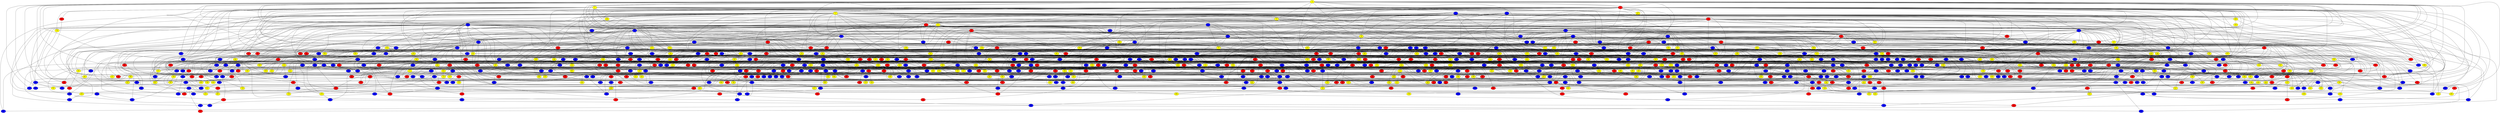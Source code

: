 graph {
0 [style = filled fillcolor = yellow];
1 [style = filled fillcolor = yellow];
2 [style = filled fillcolor = yellow];
3 [style = filled fillcolor = red];
4 [style = filled fillcolor = blue];
5 [style = filled fillcolor = blue];
6 [style = filled fillcolor = yellow];
7 [style = filled fillcolor = blue];
8 [style = filled fillcolor = red];
9 [style = filled fillcolor = yellow];
10 [style = filled fillcolor = blue];
11 [style = filled fillcolor = blue];
12 [style = filled fillcolor = red];
13 [style = filled fillcolor = blue];
14 [style = filled fillcolor = red];
15 [style = filled fillcolor = red];
16 [style = filled fillcolor = yellow];
17 [style = filled fillcolor = blue];
18 [style = filled fillcolor = blue];
19 [style = filled fillcolor = blue];
20 [style = filled fillcolor = blue];
21 [style = filled fillcolor = blue];
22 [style = filled fillcolor = red];
23 [style = filled fillcolor = blue];
24 [style = filled fillcolor = blue];
25 [style = filled fillcolor = red];
26 [style = filled fillcolor = red];
27 [style = filled fillcolor = blue];
28 [style = filled fillcolor = blue];
29 [style = filled fillcolor = red];
30 [style = filled fillcolor = yellow];
31 [style = filled fillcolor = blue];
32 [style = filled fillcolor = blue];
33 [style = filled fillcolor = blue];
34 [style = filled fillcolor = blue];
35 [style = filled fillcolor = red];
36 [style = filled fillcolor = red];
37 [style = filled fillcolor = yellow];
38 [style = filled fillcolor = red];
39 [style = filled fillcolor = yellow];
40 [style = filled fillcolor = yellow];
41 [style = filled fillcolor = yellow];
42 [style = filled fillcolor = yellow];
43 [style = filled fillcolor = red];
44 [style = filled fillcolor = yellow];
45 [style = filled fillcolor = red];
46 [style = filled fillcolor = blue];
47 [style = filled fillcolor = blue];
48 [style = filled fillcolor = blue];
49 [style = filled fillcolor = yellow];
50 [style = filled fillcolor = blue];
51 [style = filled fillcolor = yellow];
52 [style = filled fillcolor = yellow];
53 [style = filled fillcolor = yellow];
54 [style = filled fillcolor = blue];
55 [style = filled fillcolor = blue];
56 [style = filled fillcolor = red];
57 [style = filled fillcolor = blue];
58 [style = filled fillcolor = blue];
59 [style = filled fillcolor = yellow];
60 [style = filled fillcolor = yellow];
61 [style = filled fillcolor = blue];
62 [style = filled fillcolor = red];
63 [style = filled fillcolor = blue];
64 [style = filled fillcolor = yellow];
65 [style = filled fillcolor = red];
66 [style = filled fillcolor = yellow];
67 [style = filled fillcolor = blue];
68 [style = filled fillcolor = red];
69 [style = filled fillcolor = blue];
70 [style = filled fillcolor = blue];
71 [style = filled fillcolor = red];
72 [style = filled fillcolor = red];
73 [style = filled fillcolor = red];
74 [style = filled fillcolor = red];
75 [style = filled fillcolor = red];
76 [style = filled fillcolor = red];
77 [style = filled fillcolor = blue];
78 [style = filled fillcolor = yellow];
79 [style = filled fillcolor = blue];
80 [style = filled fillcolor = red];
81 [style = filled fillcolor = yellow];
82 [style = filled fillcolor = red];
83 [style = filled fillcolor = blue];
84 [style = filled fillcolor = blue];
85 [style = filled fillcolor = blue];
86 [style = filled fillcolor = red];
87 [style = filled fillcolor = yellow];
88 [style = filled fillcolor = yellow];
89 [style = filled fillcolor = yellow];
90 [style = filled fillcolor = red];
91 [style = filled fillcolor = blue];
92 [style = filled fillcolor = yellow];
93 [style = filled fillcolor = blue];
94 [style = filled fillcolor = blue];
95 [style = filled fillcolor = blue];
96 [style = filled fillcolor = blue];
97 [style = filled fillcolor = blue];
98 [style = filled fillcolor = red];
99 [style = filled fillcolor = blue];
100 [style = filled fillcolor = blue];
101 [style = filled fillcolor = red];
102 [style = filled fillcolor = blue];
103 [style = filled fillcolor = red];
104 [style = filled fillcolor = red];
105 [style = filled fillcolor = blue];
106 [style = filled fillcolor = red];
107 [style = filled fillcolor = red];
108 [style = filled fillcolor = yellow];
109 [style = filled fillcolor = blue];
110 [style = filled fillcolor = blue];
111 [style = filled fillcolor = blue];
112 [style = filled fillcolor = red];
113 [style = filled fillcolor = blue];
114 [style = filled fillcolor = yellow];
115 [style = filled fillcolor = red];
116 [style = filled fillcolor = yellow];
117 [style = filled fillcolor = blue];
118 [style = filled fillcolor = blue];
119 [style = filled fillcolor = blue];
120 [style = filled fillcolor = yellow];
121 [style = filled fillcolor = red];
122 [style = filled fillcolor = blue];
123 [style = filled fillcolor = yellow];
124 [style = filled fillcolor = blue];
125 [style = filled fillcolor = blue];
126 [style = filled fillcolor = red];
127 [style = filled fillcolor = yellow];
128 [style = filled fillcolor = blue];
129 [style = filled fillcolor = red];
130 [style = filled fillcolor = yellow];
131 [style = filled fillcolor = red];
132 [style = filled fillcolor = blue];
133 [style = filled fillcolor = red];
134 [style = filled fillcolor = yellow];
135 [style = filled fillcolor = yellow];
136 [style = filled fillcolor = red];
137 [style = filled fillcolor = red];
138 [style = filled fillcolor = red];
139 [style = filled fillcolor = red];
140 [style = filled fillcolor = red];
141 [style = filled fillcolor = blue];
142 [style = filled fillcolor = blue];
143 [style = filled fillcolor = red];
144 [style = filled fillcolor = yellow];
145 [style = filled fillcolor = red];
146 [style = filled fillcolor = blue];
147 [style = filled fillcolor = blue];
148 [style = filled fillcolor = yellow];
149 [style = filled fillcolor = yellow];
150 [style = filled fillcolor = blue];
151 [style = filled fillcolor = red];
152 [style = filled fillcolor = red];
153 [style = filled fillcolor = red];
154 [style = filled fillcolor = blue];
155 [style = filled fillcolor = yellow];
156 [style = filled fillcolor = yellow];
157 [style = filled fillcolor = red];
158 [style = filled fillcolor = blue];
159 [style = filled fillcolor = blue];
160 [style = filled fillcolor = blue];
161 [style = filled fillcolor = yellow];
162 [style = filled fillcolor = yellow];
163 [style = filled fillcolor = red];
164 [style = filled fillcolor = yellow];
165 [style = filled fillcolor = yellow];
166 [style = filled fillcolor = red];
167 [style = filled fillcolor = blue];
168 [style = filled fillcolor = blue];
169 [style = filled fillcolor = red];
170 [style = filled fillcolor = blue];
171 [style = filled fillcolor = yellow];
172 [style = filled fillcolor = blue];
173 [style = filled fillcolor = blue];
174 [style = filled fillcolor = blue];
175 [style = filled fillcolor = red];
176 [style = filled fillcolor = yellow];
177 [style = filled fillcolor = red];
178 [style = filled fillcolor = blue];
179 [style = filled fillcolor = red];
180 [style = filled fillcolor = red];
181 [style = filled fillcolor = yellow];
182 [style = filled fillcolor = blue];
183 [style = filled fillcolor = red];
184 [style = filled fillcolor = blue];
185 [style = filled fillcolor = yellow];
186 [style = filled fillcolor = blue];
187 [style = filled fillcolor = yellow];
188 [style = filled fillcolor = red];
189 [style = filled fillcolor = yellow];
190 [style = filled fillcolor = red];
191 [style = filled fillcolor = blue];
192 [style = filled fillcolor = yellow];
193 [style = filled fillcolor = blue];
194 [style = filled fillcolor = blue];
195 [style = filled fillcolor = red];
196 [style = filled fillcolor = red];
197 [style = filled fillcolor = blue];
198 [style = filled fillcolor = red];
199 [style = filled fillcolor = blue];
200 [style = filled fillcolor = yellow];
201 [style = filled fillcolor = red];
202 [style = filled fillcolor = red];
203 [style = filled fillcolor = blue];
204 [style = filled fillcolor = blue];
205 [style = filled fillcolor = blue];
206 [style = filled fillcolor = red];
207 [style = filled fillcolor = blue];
208 [style = filled fillcolor = blue];
209 [style = filled fillcolor = blue];
210 [style = filled fillcolor = red];
211 [style = filled fillcolor = yellow];
212 [style = filled fillcolor = blue];
213 [style = filled fillcolor = yellow];
214 [style = filled fillcolor = red];
215 [style = filled fillcolor = blue];
216 [style = filled fillcolor = red];
217 [style = filled fillcolor = blue];
218 [style = filled fillcolor = yellow];
219 [style = filled fillcolor = blue];
220 [style = filled fillcolor = red];
221 [style = filled fillcolor = red];
222 [style = filled fillcolor = yellow];
223 [style = filled fillcolor = blue];
224 [style = filled fillcolor = yellow];
225 [style = filled fillcolor = red];
226 [style = filled fillcolor = blue];
227 [style = filled fillcolor = blue];
228 [style = filled fillcolor = yellow];
229 [style = filled fillcolor = blue];
230 [style = filled fillcolor = blue];
231 [style = filled fillcolor = yellow];
232 [style = filled fillcolor = blue];
233 [style = filled fillcolor = blue];
234 [style = filled fillcolor = red];
235 [style = filled fillcolor = blue];
236 [style = filled fillcolor = yellow];
237 [style = filled fillcolor = yellow];
238 [style = filled fillcolor = blue];
239 [style = filled fillcolor = blue];
240 [style = filled fillcolor = red];
241 [style = filled fillcolor = red];
242 [style = filled fillcolor = yellow];
243 [style = filled fillcolor = yellow];
244 [style = filled fillcolor = blue];
245 [style = filled fillcolor = red];
246 [style = filled fillcolor = red];
247 [style = filled fillcolor = blue];
248 [style = filled fillcolor = blue];
249 [style = filled fillcolor = yellow];
250 [style = filled fillcolor = red];
251 [style = filled fillcolor = red];
252 [style = filled fillcolor = yellow];
253 [style = filled fillcolor = yellow];
254 [style = filled fillcolor = red];
255 [style = filled fillcolor = yellow];
256 [style = filled fillcolor = yellow];
257 [style = filled fillcolor = red];
258 [style = filled fillcolor = red];
259 [style = filled fillcolor = blue];
260 [style = filled fillcolor = red];
261 [style = filled fillcolor = yellow];
262 [style = filled fillcolor = blue];
263 [style = filled fillcolor = yellow];
264 [style = filled fillcolor = red];
265 [style = filled fillcolor = yellow];
266 [style = filled fillcolor = red];
267 [style = filled fillcolor = red];
268 [style = filled fillcolor = red];
269 [style = filled fillcolor = red];
270 [style = filled fillcolor = red];
271 [style = filled fillcolor = yellow];
272 [style = filled fillcolor = blue];
273 [style = filled fillcolor = red];
274 [style = filled fillcolor = yellow];
275 [style = filled fillcolor = blue];
276 [style = filled fillcolor = blue];
277 [style = filled fillcolor = yellow];
278 [style = filled fillcolor = blue];
279 [style = filled fillcolor = blue];
280 [style = filled fillcolor = yellow];
281 [style = filled fillcolor = blue];
282 [style = filled fillcolor = yellow];
283 [style = filled fillcolor = blue];
284 [style = filled fillcolor = blue];
285 [style = filled fillcolor = blue];
286 [style = filled fillcolor = blue];
287 [style = filled fillcolor = yellow];
288 [style = filled fillcolor = red];
289 [style = filled fillcolor = blue];
290 [style = filled fillcolor = yellow];
291 [style = filled fillcolor = blue];
292 [style = filled fillcolor = red];
293 [style = filled fillcolor = red];
294 [style = filled fillcolor = blue];
295 [style = filled fillcolor = yellow];
296 [style = filled fillcolor = yellow];
297 [style = filled fillcolor = red];
298 [style = filled fillcolor = red];
299 [style = filled fillcolor = yellow];
300 [style = filled fillcolor = blue];
301 [style = filled fillcolor = red];
302 [style = filled fillcolor = blue];
303 [style = filled fillcolor = blue];
304 [style = filled fillcolor = blue];
305 [style = filled fillcolor = yellow];
306 [style = filled fillcolor = blue];
307 [style = filled fillcolor = red];
308 [style = filled fillcolor = blue];
309 [style = filled fillcolor = red];
310 [style = filled fillcolor = blue];
311 [style = filled fillcolor = blue];
312 [style = filled fillcolor = blue];
313 [style = filled fillcolor = blue];
314 [style = filled fillcolor = blue];
315 [style = filled fillcolor = yellow];
316 [style = filled fillcolor = red];
317 [style = filled fillcolor = yellow];
318 [style = filled fillcolor = blue];
319 [style = filled fillcolor = blue];
320 [style = filled fillcolor = blue];
321 [style = filled fillcolor = blue];
322 [style = filled fillcolor = blue];
323 [style = filled fillcolor = yellow];
324 [style = filled fillcolor = yellow];
325 [style = filled fillcolor = blue];
326 [style = filled fillcolor = yellow];
327 [style = filled fillcolor = blue];
328 [style = filled fillcolor = red];
329 [style = filled fillcolor = blue];
330 [style = filled fillcolor = red];
331 [style = filled fillcolor = blue];
332 [style = filled fillcolor = red];
333 [style = filled fillcolor = yellow];
334 [style = filled fillcolor = blue];
335 [style = filled fillcolor = blue];
336 [style = filled fillcolor = yellow];
337 [style = filled fillcolor = red];
338 [style = filled fillcolor = yellow];
339 [style = filled fillcolor = yellow];
340 [style = filled fillcolor = blue];
341 [style = filled fillcolor = red];
342 [style = filled fillcolor = red];
343 [style = filled fillcolor = blue];
344 [style = filled fillcolor = red];
345 [style = filled fillcolor = blue];
346 [style = filled fillcolor = yellow];
347 [style = filled fillcolor = red];
348 [style = filled fillcolor = red];
349 [style = filled fillcolor = yellow];
350 [style = filled fillcolor = blue];
351 [style = filled fillcolor = blue];
352 [style = filled fillcolor = yellow];
353 [style = filled fillcolor = blue];
354 [style = filled fillcolor = red];
355 [style = filled fillcolor = red];
356 [style = filled fillcolor = yellow];
357 [style = filled fillcolor = blue];
358 [style = filled fillcolor = yellow];
359 [style = filled fillcolor = blue];
360 [style = filled fillcolor = red];
361 [style = filled fillcolor = blue];
362 [style = filled fillcolor = blue];
363 [style = filled fillcolor = yellow];
364 [style = filled fillcolor = yellow];
365 [style = filled fillcolor = yellow];
366 [style = filled fillcolor = blue];
367 [style = filled fillcolor = blue];
368 [style = filled fillcolor = red];
369 [style = filled fillcolor = blue];
370 [style = filled fillcolor = red];
371 [style = filled fillcolor = blue];
372 [style = filled fillcolor = red];
373 [style = filled fillcolor = yellow];
374 [style = filled fillcolor = yellow];
375 [style = filled fillcolor = blue];
376 [style = filled fillcolor = yellow];
377 [style = filled fillcolor = red];
378 [style = filled fillcolor = red];
379 [style = filled fillcolor = blue];
380 [style = filled fillcolor = yellow];
381 [style = filled fillcolor = blue];
382 [style = filled fillcolor = red];
383 [style = filled fillcolor = red];
384 [style = filled fillcolor = red];
385 [style = filled fillcolor = yellow];
386 [style = filled fillcolor = yellow];
387 [style = filled fillcolor = red];
388 [style = filled fillcolor = blue];
389 [style = filled fillcolor = red];
390 [style = filled fillcolor = yellow];
391 [style = filled fillcolor = yellow];
392 [style = filled fillcolor = red];
393 [style = filled fillcolor = yellow];
394 [style = filled fillcolor = red];
395 [style = filled fillcolor = red];
396 [style = filled fillcolor = blue];
397 [style = filled fillcolor = red];
398 [style = filled fillcolor = blue];
399 [style = filled fillcolor = blue];
400 [style = filled fillcolor = yellow];
401 [style = filled fillcolor = blue];
402 [style = filled fillcolor = blue];
403 [style = filled fillcolor = red];
404 [style = filled fillcolor = yellow];
405 [style = filled fillcolor = blue];
406 [style = filled fillcolor = yellow];
407 [style = filled fillcolor = blue];
408 [style = filled fillcolor = blue];
409 [style = filled fillcolor = red];
410 [style = filled fillcolor = blue];
411 [style = filled fillcolor = blue];
412 [style = filled fillcolor = blue];
413 [style = filled fillcolor = blue];
414 [style = filled fillcolor = blue];
415 [style = filled fillcolor = blue];
416 [style = filled fillcolor = blue];
417 [style = filled fillcolor = blue];
418 [style = filled fillcolor = blue];
419 [style = filled fillcolor = blue];
420 [style = filled fillcolor = red];
421 [style = filled fillcolor = red];
422 [style = filled fillcolor = blue];
423 [style = filled fillcolor = yellow];
424 [style = filled fillcolor = blue];
425 [style = filled fillcolor = red];
426 [style = filled fillcolor = yellow];
427 [style = filled fillcolor = yellow];
428 [style = filled fillcolor = red];
429 [style = filled fillcolor = blue];
430 [style = filled fillcolor = red];
431 [style = filled fillcolor = yellow];
432 [style = filled fillcolor = yellow];
433 [style = filled fillcolor = blue];
434 [style = filled fillcolor = blue];
435 [style = filled fillcolor = yellow];
436 [style = filled fillcolor = blue];
437 [style = filled fillcolor = yellow];
438 [style = filled fillcolor = blue];
439 [style = filled fillcolor = blue];
440 [style = filled fillcolor = blue];
441 [style = filled fillcolor = red];
442 [style = filled fillcolor = red];
443 [style = filled fillcolor = yellow];
444 [style = filled fillcolor = blue];
445 [style = filled fillcolor = yellow];
446 [style = filled fillcolor = red];
447 [style = filled fillcolor = red];
448 [style = filled fillcolor = red];
449 [style = filled fillcolor = yellow];
450 [style = filled fillcolor = yellow];
451 [style = filled fillcolor = red];
452 [style = filled fillcolor = blue];
453 [style = filled fillcolor = blue];
454 [style = filled fillcolor = red];
455 [style = filled fillcolor = yellow];
456 [style = filled fillcolor = blue];
457 [style = filled fillcolor = yellow];
458 [style = filled fillcolor = blue];
459 [style = filled fillcolor = blue];
460 [style = filled fillcolor = blue];
461 [style = filled fillcolor = blue];
462 [style = filled fillcolor = blue];
463 [style = filled fillcolor = blue];
464 [style = filled fillcolor = blue];
465 [style = filled fillcolor = red];
466 [style = filled fillcolor = yellow];
467 [style = filled fillcolor = yellow];
468 [style = filled fillcolor = red];
469 [style = filled fillcolor = red];
470 [style = filled fillcolor = yellow];
471 [style = filled fillcolor = blue];
472 [style = filled fillcolor = red];
473 [style = filled fillcolor = blue];
474 [style = filled fillcolor = blue];
475 [style = filled fillcolor = blue];
476 [style = filled fillcolor = red];
477 [style = filled fillcolor = blue];
478 [style = filled fillcolor = red];
479 [style = filled fillcolor = yellow];
480 [style = filled fillcolor = blue];
481 [style = filled fillcolor = red];
482 [style = filled fillcolor = blue];
483 [style = filled fillcolor = red];
484 [style = filled fillcolor = blue];
485 [style = filled fillcolor = red];
486 [style = filled fillcolor = blue];
487 [style = filled fillcolor = red];
488 [style = filled fillcolor = blue];
489 [style = filled fillcolor = yellow];
490 [style = filled fillcolor = red];
491 [style = filled fillcolor = blue];
492 [style = filled fillcolor = red];
493 [style = filled fillcolor = yellow];
494 [style = filled fillcolor = blue];
495 [style = filled fillcolor = yellow];
496 [style = filled fillcolor = blue];
497 [style = filled fillcolor = blue];
498 [style = filled fillcolor = blue];
499 [style = filled fillcolor = blue];
500 [style = filled fillcolor = yellow];
501 [style = filled fillcolor = blue];
502 [style = filled fillcolor = yellow];
503 [style = filled fillcolor = blue];
504 [style = filled fillcolor = yellow];
505 [style = filled fillcolor = blue];
506 [style = filled fillcolor = blue];
507 [style = filled fillcolor = blue];
508 [style = filled fillcolor = blue];
509 [style = filled fillcolor = blue];
510 [style = filled fillcolor = blue];
511 [style = filled fillcolor = yellow];
512 [style = filled fillcolor = yellow];
513 [style = filled fillcolor = blue];
514 [style = filled fillcolor = blue];
515 [style = filled fillcolor = yellow];
516 [style = filled fillcolor = blue];
517 [style = filled fillcolor = blue];
518 [style = filled fillcolor = yellow];
519 [style = filled fillcolor = blue];
520 [style = filled fillcolor = blue];
521 [style = filled fillcolor = blue];
522 [style = filled fillcolor = blue];
523 [style = filled fillcolor = red];
524 [style = filled fillcolor = blue];
525 [style = filled fillcolor = blue];
526 [style = filled fillcolor = yellow];
527 [style = filled fillcolor = yellow];
528 [style = filled fillcolor = red];
529 [style = filled fillcolor = blue];
530 [style = filled fillcolor = yellow];
531 [style = filled fillcolor = blue];
532 [style = filled fillcolor = blue];
533 [style = filled fillcolor = red];
534 [style = filled fillcolor = blue];
535 [style = filled fillcolor = yellow];
536 [style = filled fillcolor = blue];
537 [style = filled fillcolor = yellow];
538 [style = filled fillcolor = red];
539 [style = filled fillcolor = yellow];
540 [style = filled fillcolor = yellow];
541 [style = filled fillcolor = yellow];
542 [style = filled fillcolor = yellow];
543 [style = filled fillcolor = blue];
544 [style = filled fillcolor = blue];
545 [style = filled fillcolor = blue];
546 [style = filled fillcolor = yellow];
547 [style = filled fillcolor = yellow];
548 [style = filled fillcolor = blue];
549 [style = filled fillcolor = blue];
550 [style = filled fillcolor = yellow];
551 [style = filled fillcolor = red];
552 [style = filled fillcolor = blue];
553 [style = filled fillcolor = blue];
554 [style = filled fillcolor = blue];
555 [style = filled fillcolor = blue];
556 [style = filled fillcolor = yellow];
557 [style = filled fillcolor = yellow];
558 [style = filled fillcolor = blue];
559 [style = filled fillcolor = yellow];
560 [style = filled fillcolor = red];
561 [style = filled fillcolor = red];
562 [style = filled fillcolor = yellow];
563 [style = filled fillcolor = yellow];
564 [style = filled fillcolor = blue];
565 [style = filled fillcolor = red];
566 [style = filled fillcolor = yellow];
567 [style = filled fillcolor = blue];
568 [style = filled fillcolor = blue];
569 [style = filled fillcolor = red];
570 [style = filled fillcolor = red];
571 [style = filled fillcolor = yellow];
572 [style = filled fillcolor = yellow];
573 [style = filled fillcolor = red];
574 [style = filled fillcolor = red];
575 [style = filled fillcolor = blue];
576 [style = filled fillcolor = yellow];
577 [style = filled fillcolor = blue];
578 [style = filled fillcolor = yellow];
579 [style = filled fillcolor = yellow];
580 [style = filled fillcolor = blue];
581 [style = filled fillcolor = blue];
582 [style = filled fillcolor = blue];
583 [style = filled fillcolor = blue];
584 [style = filled fillcolor = red];
585 [style = filled fillcolor = blue];
586 [style = filled fillcolor = red];
587 [style = filled fillcolor = blue];
588 [style = filled fillcolor = blue];
589 [style = filled fillcolor = red];
590 [style = filled fillcolor = blue];
591 [style = filled fillcolor = blue];
592 [style = filled fillcolor = yellow];
593 [style = filled fillcolor = blue];
594 [style = filled fillcolor = red];
595 [style = filled fillcolor = blue];
596 [style = filled fillcolor = yellow];
597 [style = filled fillcolor = blue];
598 [style = filled fillcolor = blue];
599 [style = filled fillcolor = blue];
600 [style = filled fillcolor = yellow];
601 [style = filled fillcolor = blue];
602 [style = filled fillcolor = yellow];
603 [style = filled fillcolor = blue];
604 [style = filled fillcolor = blue];
605 [style = filled fillcolor = red];
606 [style = filled fillcolor = blue];
607 [style = filled fillcolor = blue];
608 [style = filled fillcolor = blue];
609 [style = filled fillcolor = blue];
610 [style = filled fillcolor = blue];
611 [style = filled fillcolor = blue];
612 [style = filled fillcolor = red];
613 [style = filled fillcolor = yellow];
614 [style = filled fillcolor = blue];
615 [style = filled fillcolor = yellow];
616 [style = filled fillcolor = blue];
617 [style = filled fillcolor = red];
618 [style = filled fillcolor = red];
619 [style = filled fillcolor = blue];
620 [style = filled fillcolor = yellow];
621 [style = filled fillcolor = red];
622 [style = filled fillcolor = red];
623 [style = filled fillcolor = red];
624 [style = filled fillcolor = blue];
625 [style = filled fillcolor = blue];
626 [style = filled fillcolor = blue];
627 [style = filled fillcolor = red];
628 [style = filled fillcolor = blue];
629 [style = filled fillcolor = red];
630 [style = filled fillcolor = blue];
631 [style = filled fillcolor = blue];
632 [style = filled fillcolor = red];
633 [style = filled fillcolor = yellow];
634 [style = filled fillcolor = blue];
635 [style = filled fillcolor = yellow];
636 [style = filled fillcolor = yellow];
637 [style = filled fillcolor = blue];
638 [style = filled fillcolor = yellow];
639 [style = filled fillcolor = blue];
640 [style = filled fillcolor = blue];
641 [style = filled fillcolor = blue];
642 [style = filled fillcolor = red];
643 [style = filled fillcolor = blue];
644 [style = filled fillcolor = blue];
645 [style = filled fillcolor = blue];
646 [style = filled fillcolor = yellow];
647 [style = filled fillcolor = red];
648 [style = filled fillcolor = blue];
649 [style = filled fillcolor = yellow];
650 [style = filled fillcolor = blue];
651 [style = filled fillcolor = blue];
652 [style = filled fillcolor = red];
653 [style = filled fillcolor = yellow];
654 [style = filled fillcolor = red];
655 [style = filled fillcolor = yellow];
656 [style = filled fillcolor = blue];
657 [style = filled fillcolor = red];
658 [style = filled fillcolor = yellow];
659 [style = filled fillcolor = blue];
660 [style = filled fillcolor = yellow];
661 [style = filled fillcolor = red];
662 [style = filled fillcolor = red];
663 [style = filled fillcolor = blue];
664 [style = filled fillcolor = yellow];
665 [style = filled fillcolor = red];
666 [style = filled fillcolor = blue];
667 [style = filled fillcolor = yellow];
668 [style = filled fillcolor = red];
669 [style = filled fillcolor = blue];
670 [style = filled fillcolor = red];
671 [style = filled fillcolor = blue];
672 [style = filled fillcolor = yellow];
673 [style = filled fillcolor = red];
674 [style = filled fillcolor = red];
675 [style = filled fillcolor = yellow];
676 [style = filled fillcolor = blue];
677 [style = filled fillcolor = yellow];
678 [style = filled fillcolor = red];
679 [style = filled fillcolor = blue];
680 [style = filled fillcolor = blue];
681 [style = filled fillcolor = yellow];
682 [style = filled fillcolor = blue];
683 [style = filled fillcolor = red];
684 [style = filled fillcolor = yellow];
685 [style = filled fillcolor = blue];
686 [style = filled fillcolor = red];
687 [style = filled fillcolor = blue];
688 [style = filled fillcolor = blue];
689 [style = filled fillcolor = yellow];
690 [style = filled fillcolor = red];
691 [style = filled fillcolor = blue];
692 [style = filled fillcolor = blue];
693 [style = filled fillcolor = blue];
694 [style = filled fillcolor = blue];
695 [style = filled fillcolor = yellow];
696 [style = filled fillcolor = blue];
697 [style = filled fillcolor = yellow];
698 [style = filled fillcolor = blue];
699 [style = filled fillcolor = yellow];
700 [style = filled fillcolor = blue];
701 [style = filled fillcolor = blue];
702 [style = filled fillcolor = red];
703 [style = filled fillcolor = yellow];
704 [style = filled fillcolor = blue];
705 [style = filled fillcolor = red];
706 [style = filled fillcolor = yellow];
707 [style = filled fillcolor = red];
708 [style = filled fillcolor = red];
709 [style = filled fillcolor = yellow];
710 [style = filled fillcolor = red];
711 [style = filled fillcolor = blue];
712 [style = filled fillcolor = red];
713 [style = filled fillcolor = yellow];
714 [style = filled fillcolor = blue];
715 [style = filled fillcolor = red];
716 [style = filled fillcolor = red];
717 [style = filled fillcolor = red];
718 [style = filled fillcolor = yellow];
719 [style = filled fillcolor = yellow];
720 [style = filled fillcolor = red];
721 [style = filled fillcolor = blue];
722 [style = filled fillcolor = blue];
723 [style = filled fillcolor = blue];
724 [style = filled fillcolor = blue];
725 [style = filled fillcolor = yellow];
726 [style = filled fillcolor = red];
727 [style = filled fillcolor = yellow];
728 [style = filled fillcolor = yellow];
729 [style = filled fillcolor = blue];
730 [style = filled fillcolor = blue];
731 [style = filled fillcolor = red];
732 [style = filled fillcolor = red];
733 [style = filled fillcolor = blue];
734 [style = filled fillcolor = yellow];
735 [style = filled fillcolor = red];
736 [style = filled fillcolor = red];
737 [style = filled fillcolor = yellow];
738 [style = filled fillcolor = red];
739 [style = filled fillcolor = blue];
740 [style = filled fillcolor = blue];
741 [style = filled fillcolor = red];
742 [style = filled fillcolor = blue];
743 [style = filled fillcolor = yellow];
744 [style = filled fillcolor = blue];
745 [style = filled fillcolor = red];
746 [style = filled fillcolor = blue];
747 [style = filled fillcolor = yellow];
748 [style = filled fillcolor = red];
749 [style = filled fillcolor = blue];
750 [style = filled fillcolor = red];
751 [style = filled fillcolor = red];
752 [style = filled fillcolor = blue];
753 [style = filled fillcolor = yellow];
754 [style = filled fillcolor = blue];
755 [style = filled fillcolor = blue];
756 [style = filled fillcolor = red];
757 [style = filled fillcolor = blue];
758 [style = filled fillcolor = yellow];
759 [style = filled fillcolor = blue];
760 [style = filled fillcolor = blue];
761 [style = filled fillcolor = yellow];
762 [style = filled fillcolor = blue];
763 [style = filled fillcolor = blue];
764 [style = filled fillcolor = blue];
765 [style = filled fillcolor = blue];
766 [style = filled fillcolor = blue];
767 [style = filled fillcolor = yellow];
768 [style = filled fillcolor = yellow];
769 [style = filled fillcolor = blue];
770 [style = filled fillcolor = blue];
771 [style = filled fillcolor = blue];
772 [style = filled fillcolor = red];
773 [style = filled fillcolor = blue];
774 [style = filled fillcolor = blue];
775 [style = filled fillcolor = yellow];
776 [style = filled fillcolor = blue];
777 [style = filled fillcolor = blue];
778 [style = filled fillcolor = yellow];
779 [style = filled fillcolor = red];
780 [style = filled fillcolor = blue];
781 [style = filled fillcolor = yellow];
782 [style = filled fillcolor = red];
783 [style = filled fillcolor = blue];
784 [style = filled fillcolor = yellow];
785 [style = filled fillcolor = blue];
786 [style = filled fillcolor = blue];
787 [style = filled fillcolor = blue];
788 [style = filled fillcolor = red];
789 [style = filled fillcolor = blue];
790 [style = filled fillcolor = red];
791 [style = filled fillcolor = yellow];
792 [style = filled fillcolor = blue];
793 [style = filled fillcolor = blue];
794 [style = filled fillcolor = yellow];
795 [style = filled fillcolor = blue];
796 [style = filled fillcolor = red];
797 [style = filled fillcolor = yellow];
798 [style = filled fillcolor = yellow];
799 [style = filled fillcolor = yellow];
800 [style = filled fillcolor = yellow];
801 [style = filled fillcolor = yellow];
802 [style = filled fillcolor = blue];
803 [style = filled fillcolor = red];
804 [style = filled fillcolor = blue];
805 [style = filled fillcolor = yellow];
806 [style = filled fillcolor = red];
807 [style = filled fillcolor = blue];
808 [style = filled fillcolor = red];
809 [style = filled fillcolor = yellow];
810 [style = filled fillcolor = yellow];
811 [style = filled fillcolor = red];
812 [style = filled fillcolor = red];
813 [style = filled fillcolor = blue];
814 [style = filled fillcolor = red];
815 [style = filled fillcolor = yellow];
816 [style = filled fillcolor = yellow];
817 [style = filled fillcolor = red];
818 [style = filled fillcolor = yellow];
819 [style = filled fillcolor = yellow];
820 [style = filled fillcolor = red];
821 [style = filled fillcolor = red];
822 [style = filled fillcolor = red];
823 [style = filled fillcolor = blue];
824 [style = filled fillcolor = red];
825 [style = filled fillcolor = blue];
826 [style = filled fillcolor = blue];
827 [style = filled fillcolor = blue];
828 [style = filled fillcolor = blue];
829 [style = filled fillcolor = yellow];
830 [style = filled fillcolor = red];
831 [style = filled fillcolor = yellow];
832 [style = filled fillcolor = yellow];
833 [style = filled fillcolor = yellow];
834 [style = filled fillcolor = red];
835 [style = filled fillcolor = blue];
836 [style = filled fillcolor = yellow];
837 [style = filled fillcolor = red];
838 [style = filled fillcolor = blue];
839 [style = filled fillcolor = yellow];
840 [style = filled fillcolor = yellow];
841 [style = filled fillcolor = red];
842 [style = filled fillcolor = blue];
843 [style = filled fillcolor = yellow];
844 [style = filled fillcolor = red];
845 [style = filled fillcolor = red];
846 [style = filled fillcolor = blue];
0 -- 6;
0 -- 7;
0 -- 10;
0 -- 22;
0 -- 23;
0 -- 29;
0 -- 31;
0 -- 35;
0 -- 56;
0 -- 76;
0 -- 119;
0 -- 138;
0 -- 155;
0 -- 171;
0 -- 240;
0 -- 267;
0 -- 274;
0 -- 298;
0 -- 310;
0 -- 312;
0 -- 392;
0 -- 398;
0 -- 435;
0 -- 486;
0 -- 551;
0 -- 564;
0 -- 600;
0 -- 687;
0 -- 735;
0 -- 759;
0 -- 805;
0 -- 812;
0 -- 823;
1 -- 2;
0 -- 5;
0 -- 3;
0 -- 2;
0 -- 1;
1 -- 4;
1 -- 9;
1 -- 12;
1 -- 18;
1 -- 31;
1 -- 37;
1 -- 43;
1 -- 58;
1 -- 59;
1 -- 79;
1 -- 81;
1 -- 86;
1 -- 127;
1 -- 135;
1 -- 136;
1 -- 161;
1 -- 176;
1 -- 326;
1 -- 379;
1 -- 383;
1 -- 395;
1 -- 403;
1 -- 452;
1 -- 453;
1 -- 469;
1 -- 644;
1 -- 698;
1 -- 751;
1 -- 786;
2 -- 6;
2 -- 11;
2 -- 13;
2 -- 17;
2 -- 23;
2 -- 27;
2 -- 32;
2 -- 40;
2 -- 43;
2 -- 51;
2 -- 52;
2 -- 60;
2 -- 92;
2 -- 106;
2 -- 112;
2 -- 128;
2 -- 148;
2 -- 155;
2 -- 156;
2 -- 159;
2 -- 168;
2 -- 178;
2 -- 182;
2 -- 253;
2 -- 269;
2 -- 278;
2 -- 284;
2 -- 290;
2 -- 296;
2 -- 367;
2 -- 390;
2 -- 411;
2 -- 422;
2 -- 439;
2 -- 455;
2 -- 459;
2 -- 468;
2 -- 511;
2 -- 527;
2 -- 578;
2 -- 591;
2 -- 593;
2 -- 607;
2 -- 633;
2 -- 667;
2 -- 673;
2 -- 769;
2 -- 787;
3 -- 4;
3 -- 6;
3 -- 7;
3 -- 10;
3 -- 11;
3 -- 13;
3 -- 15;
3 -- 16;
3 -- 27;
3 -- 35;
3 -- 41;
3 -- 49;
3 -- 61;
3 -- 62;
3 -- 74;
3 -- 81;
3 -- 107;
3 -- 117;
3 -- 124;
3 -- 132;
3 -- 140;
3 -- 149;
3 -- 153;
3 -- 190;
3 -- 229;
3 -- 241;
3 -- 246;
3 -- 247;
3 -- 261;
3 -- 266;
3 -- 303;
3 -- 304;
3 -- 332;
3 -- 341;
3 -- 363;
3 -- 364;
3 -- 386;
3 -- 411;
3 -- 418;
3 -- 428;
3 -- 450;
3 -- 454;
3 -- 457;
3 -- 502;
3 -- 537;
3 -- 571;
3 -- 622;
3 -- 670;
3 -- 718;
3 -- 741;
3 -- 744;
3 -- 752;
3 -- 780;
3 -- 789;
3 -- 825;
4 -- 38;
4 -- 61;
4 -- 200;
4 -- 448;
4 -- 481;
4 -- 553;
4 -- 705;
4 -- 762;
5 -- 8;
5 -- 12;
5 -- 19;
5 -- 37;
5 -- 40;
5 -- 50;
5 -- 67;
5 -- 97;
5 -- 98;
5 -- 105;
5 -- 135;
5 -- 141;
5 -- 143;
5 -- 151;
5 -- 188;
5 -- 194;
5 -- 365;
5 -- 435;
5 -- 444;
5 -- 450;
5 -- 471;
5 -- 494;
5 -- 500;
5 -- 524;
5 -- 546;
5 -- 569;
5 -- 573;
5 -- 672;
5 -- 784;
5 -- 801;
6 -- 12;
6 -- 16;
6 -- 18;
6 -- 21;
6 -- 35;
6 -- 110;
6 -- 165;
6 -- 167;
6 -- 171;
6 -- 201;
6 -- 297;
6 -- 302;
6 -- 339;
6 -- 369;
6 -- 524;
6 -- 646;
6 -- 650;
7 -- 8;
7 -- 10;
7 -- 16;
7 -- 24;
7 -- 25;
7 -- 30;
7 -- 38;
7 -- 48;
7 -- 50;
7 -- 68;
7 -- 78;
7 -- 79;
7 -- 92;
7 -- 95;
7 -- 179;
7 -- 230;
7 -- 509;
7 -- 577;
7 -- 588;
7 -- 788;
8 -- 9;
8 -- 13;
8 -- 14;
8 -- 20;
8 -- 28;
8 -- 38;
8 -- 54;
8 -- 69;
8 -- 82;
8 -- 99;
8 -- 109;
8 -- 114;
8 -- 121;
8 -- 125;
8 -- 142;
8 -- 221;
8 -- 242;
8 -- 251;
8 -- 315;
8 -- 356;
8 -- 377;
8 -- 462;
8 -- 464;
8 -- 536;
8 -- 560;
8 -- 657;
8 -- 671;
8 -- 690;
8 -- 715;
8 -- 761;
8 -- 819;
9 -- 15;
9 -- 17;
9 -- 30;
9 -- 80;
9 -- 87;
9 -- 118;
9 -- 168;
9 -- 179;
9 -- 208;
9 -- 216;
9 -- 232;
9 -- 274;
9 -- 364;
9 -- 411;
9 -- 415;
9 -- 460;
9 -- 500;
9 -- 531;
9 -- 587;
9 -- 592;
10 -- 14;
10 -- 48;
10 -- 49;
10 -- 51;
10 -- 83;
10 -- 88;
10 -- 117;
10 -- 132;
10 -- 148;
10 -- 157;
10 -- 174;
10 -- 187;
10 -- 192;
10 -- 204;
10 -- 244;
10 -- 245;
10 -- 314;
10 -- 404;
10 -- 465;
10 -- 535;
10 -- 551;
10 -- 734;
10 -- 743;
11 -- 15;
11 -- 25;
11 -- 26;
11 -- 45;
11 -- 69;
11 -- 72;
11 -- 78;
11 -- 130;
11 -- 152;
11 -- 164;
11 -- 176;
11 -- 186;
11 -- 194;
11 -- 207;
11 -- 282;
11 -- 337;
11 -- 375;
11 -- 429;
11 -- 439;
11 -- 488;
11 -- 498;
11 -- 538;
11 -- 585;
12 -- 14;
12 -- 19;
12 -- 26;
12 -- 27;
12 -- 32;
12 -- 60;
12 -- 90;
12 -- 101;
12 -- 110;
12 -- 167;
12 -- 184;
12 -- 318;
12 -- 507;
12 -- 514;
12 -- 564;
12 -- 688;
12 -- 712;
13 -- 20;
13 -- 26;
13 -- 29;
13 -- 34;
13 -- 39;
13 -- 52;
13 -- 55;
13 -- 71;
13 -- 87;
13 -- 141;
13 -- 159;
13 -- 184;
13 -- 205;
13 -- 208;
13 -- 296;
13 -- 298;
13 -- 374;
13 -- 423;
13 -- 431;
13 -- 483;
13 -- 562;
13 -- 568;
13 -- 576;
13 -- 601;
13 -- 608;
13 -- 636;
13 -- 704;
13 -- 783;
13 -- 837;
14 -- 17;
14 -- 22;
14 -- 82;
14 -- 145;
14 -- 181;
14 -- 197;
14 -- 244;
14 -- 261;
14 -- 286;
14 -- 287;
14 -- 292;
14 -- 311;
14 -- 385;
14 -- 496;
14 -- 546;
14 -- 551;
14 -- 575;
14 -- 601;
14 -- 674;
14 -- 819;
15 -- 20;
15 -- 21;
15 -- 77;
15 -- 89;
15 -- 90;
15 -- 91;
15 -- 99;
15 -- 139;
15 -- 183;
15 -- 193;
15 -- 236;
15 -- 252;
15 -- 266;
15 -- 283;
15 -- 306;
15 -- 316;
15 -- 325;
15 -- 334;
15 -- 335;
15 -- 348;
15 -- 453;
15 -- 649;
15 -- 774;
15 -- 809;
16 -- 21;
16 -- 32;
16 -- 58;
16 -- 62;
16 -- 63;
16 -- 67;
16 -- 87;
16 -- 116;
16 -- 136;
16 -- 240;
16 -- 253;
16 -- 426;
16 -- 494;
16 -- 606;
16 -- 693;
16 -- 840;
17 -- 34;
17 -- 66;
17 -- 70;
17 -- 105;
17 -- 409;
17 -- 669;
17 -- 770;
18 -- 19;
18 -- 25;
18 -- 33;
18 -- 44;
18 -- 46;
18 -- 47;
18 -- 53;
18 -- 57;
18 -- 65;
18 -- 74;
18 -- 93;
18 -- 94;
18 -- 106;
18 -- 122;
18 -- 149;
18 -- 199;
18 -- 218;
18 -- 224;
18 -- 239;
18 -- 259;
18 -- 271;
18 -- 275;
18 -- 284;
18 -- 294;
18 -- 308;
18 -- 312;
18 -- 341;
18 -- 385;
18 -- 406;
18 -- 476;
18 -- 487;
18 -- 540;
18 -- 558;
18 -- 568;
18 -- 603;
18 -- 663;
18 -- 710;
18 -- 788;
18 -- 790;
19 -- 23;
19 -- 28;
19 -- 31;
19 -- 36;
19 -- 41;
19 -- 64;
19 -- 83;
19 -- 156;
19 -- 162;
19 -- 183;
19 -- 213;
19 -- 230;
19 -- 263;
19 -- 359;
19 -- 363;
19 -- 375;
19 -- 458;
19 -- 567;
19 -- 697;
19 -- 719;
19 -- 725;
20 -- 22;
20 -- 59;
20 -- 123;
20 -- 279;
20 -- 332;
20 -- 368;
21 -- 53;
21 -- 80;
21 -- 104;
21 -- 127;
21 -- 156;
21 -- 380;
21 -- 452;
21 -- 590;
21 -- 646;
21 -- 764;
22 -- 33;
22 -- 34;
22 -- 43;
22 -- 47;
22 -- 66;
22 -- 79;
22 -- 152;
22 -- 171;
22 -- 181;
22 -- 193;
22 -- 202;
22 -- 209;
22 -- 221;
22 -- 231;
22 -- 272;
22 -- 286;
22 -- 343;
22 -- 381;
22 -- 414;
22 -- 474;
22 -- 496;
22 -- 555;
22 -- 636;
22 -- 732;
22 -- 738;
22 -- 798;
22 -- 824;
23 -- 59;
23 -- 76;
23 -- 122;
23 -- 148;
23 -- 233;
23 -- 288;
23 -- 482;
23 -- 542;
23 -- 816;
24 -- 37;
24 -- 40;
24 -- 46;
24 -- 72;
24 -- 100;
24 -- 128;
24 -- 138;
24 -- 159;
24 -- 165;
24 -- 209;
25 -- 61;
25 -- 85;
25 -- 96;
25 -- 98;
25 -- 108;
25 -- 144;
25 -- 150;
25 -- 203;
25 -- 376;
25 -- 597;
25 -- 619;
26 -- 29;
26 -- 210;
26 -- 251;
26 -- 321;
26 -- 348;
26 -- 445;
26 -- 563;
26 -- 650;
26 -- 655;
26 -- 707;
26 -- 781;
26 -- 798;
27 -- 72;
27 -- 78;
27 -- 109;
27 -- 146;
27 -- 169;
27 -- 320;
27 -- 402;
27 -- 423;
27 -- 522;
27 -- 652;
27 -- 836;
28 -- 33;
28 -- 42;
28 -- 44;
28 -- 48;
28 -- 57;
28 -- 58;
28 -- 111;
28 -- 114;
28 -- 120;
28 -- 144;
28 -- 151;
28 -- 227;
28 -- 327;
28 -- 336;
28 -- 350;
28 -- 352;
28 -- 370;
28 -- 394;
28 -- 410;
28 -- 447;
28 -- 459;
28 -- 467;
28 -- 545;
28 -- 655;
28 -- 745;
29 -- 131;
29 -- 223;
29 -- 371;
30 -- 160;
30 -- 263;
30 -- 281;
30 -- 510;
30 -- 793;
31 -- 49;
31 -- 50;
31 -- 93;
31 -- 122;
31 -- 153;
31 -- 169;
31 -- 301;
31 -- 399;
31 -- 462;
31 -- 519;
31 -- 562;
31 -- 642;
32 -- 36;
32 -- 66;
32 -- 95;
32 -- 203;
32 -- 261;
32 -- 483;
32 -- 546;
32 -- 721;
33 -- 216;
33 -- 232;
33 -- 257;
33 -- 272;
34 -- 36;
34 -- 44;
34 -- 112;
34 -- 146;
34 -- 154;
34 -- 219;
34 -- 282;
34 -- 295;
34 -- 446;
34 -- 454;
34 -- 525;
34 -- 800;
35 -- 41;
35 -- 206;
35 -- 217;
35 -- 228;
35 -- 413;
35 -- 531;
35 -- 549;
35 -- 781;
36 -- 68;
36 -- 70;
36 -- 74;
36 -- 86;
36 -- 88;
36 -- 101;
36 -- 105;
36 -- 113;
36 -- 120;
36 -- 175;
36 -- 200;
36 -- 246;
36 -- 248;
36 -- 251;
36 -- 320;
36 -- 340;
36 -- 387;
36 -- 418;
36 -- 442;
36 -- 558;
36 -- 611;
36 -- 614;
36 -- 681;
36 -- 719;
36 -- 727;
36 -- 742;
36 -- 764;
36 -- 787;
37 -- 75;
37 -- 104;
37 -- 126;
37 -- 178;
37 -- 222;
37 -- 255;
37 -- 277;
37 -- 334;
37 -- 370;
37 -- 782;
37 -- 807;
38 -- 107;
38 -- 111;
38 -- 190;
38 -- 249;
38 -- 253;
38 -- 312;
38 -- 330;
38 -- 420;
38 -- 520;
38 -- 548;
38 -- 554;
38 -- 694;
38 -- 795;
38 -- 830;
39 -- 69;
39 -- 581;
39 -- 585;
40 -- 97;
40 -- 214;
40 -- 237;
40 -- 320;
40 -- 331;
40 -- 626;
41 -- 64;
41 -- 135;
41 -- 150;
41 -- 170;
41 -- 222;
41 -- 285;
41 -- 463;
41 -- 609;
41 -- 651;
41 -- 705;
41 -- 760;
42 -- 118;
42 -- 151;
42 -- 731;
43 -- 249;
43 -- 300;
43 -- 403;
43 -- 426;
43 -- 472;
43 -- 487;
43 -- 843;
44 -- 125;
44 -- 322;
44 -- 357;
45 -- 81;
45 -- 142;
45 -- 276;
45 -- 292;
45 -- 377;
45 -- 423;
45 -- 465;
45 -- 674;
45 -- 710;
46 -- 54;
46 -- 68;
46 -- 257;
46 -- 280;
46 -- 435;
46 -- 550;
46 -- 699;
46 -- 802;
47 -- 70;
47 -- 84;
47 -- 114;
47 -- 118;
47 -- 134;
47 -- 315;
47 -- 322;
47 -- 372;
47 -- 556;
47 -- 708;
47 -- 835;
48 -- 51;
48 -- 76;
48 -- 133;
48 -- 157;
48 -- 362;
48 -- 490;
48 -- 550;
48 -- 657;
48 -- 679;
49 -- 63;
49 -- 493;
49 -- 716;
49 -- 838;
50 -- 315;
51 -- 52;
51 -- 382;
51 -- 621;
51 -- 711;
51 -- 729;
52 -- 67;
52 -- 82;
52 -- 174;
52 -- 224;
52 -- 565;
52 -- 615;
52 -- 747;
53 -- 191;
53 -- 270;
53 -- 317;
53 -- 412;
53 -- 429;
53 -- 536;
53 -- 561;
53 -- 698;
54 -- 84;
54 -- 89;
54 -- 206;
54 -- 240;
54 -- 285;
54 -- 323;
54 -- 363;
54 -- 483;
54 -- 777;
54 -- 833;
55 -- 267;
55 -- 371;
55 -- 590;
55 -- 597;
55 -- 797;
56 -- 147;
56 -- 389;
56 -- 606;
56 -- 714;
57 -- 73;
57 -- 75;
57 -- 103;
57 -- 178;
57 -- 213;
57 -- 339;
57 -- 432;
57 -- 631;
57 -- 653;
57 -- 687;
58 -- 62;
58 -- 106;
58 -- 123;
58 -- 204;
58 -- 247;
58 -- 275;
58 -- 283;
58 -- 534;
58 -- 662;
58 -- 796;
59 -- 65;
59 -- 75;
59 -- 124;
59 -- 153;
59 -- 160;
59 -- 198;
59 -- 211;
59 -- 250;
59 -- 388;
59 -- 417;
59 -- 443;
59 -- 456;
59 -- 576;
59 -- 673;
59 -- 713;
60 -- 116;
60 -- 117;
60 -- 484;
60 -- 526;
61 -- 71;
61 -- 133;
61 -- 193;
61 -- 201;
61 -- 243;
61 -- 260;
61 -- 282;
61 -- 289;
61 -- 408;
61 -- 531;
61 -- 544;
61 -- 556;
61 -- 641;
62 -- 89;
62 -- 204;
62 -- 227;
62 -- 379;
62 -- 672;
62 -- 695;
62 -- 819;
63 -- 93;
63 -- 130;
63 -- 145;
63 -- 162;
63 -- 197;
63 -- 243;
63 -- 250;
63 -- 611;
63 -- 831;
64 -- 83;
64 -- 163;
64 -- 532;
65 -- 102;
65 -- 317;
65 -- 491;
65 -- 639;
65 -- 641;
66 -- 174;
66 -- 382;
66 -- 397;
66 -- 463;
66 -- 518;
66 -- 630;
66 -- 676;
66 -- 799;
66 -- 839;
67 -- 115;
67 -- 121;
67 -- 140;
67 -- 196;
67 -- 234;
67 -- 509;
67 -- 666;
68 -- 73;
68 -- 164;
68 -- 172;
68 -- 181;
68 -- 264;
68 -- 391;
68 -- 406;
68 -- 410;
68 -- 417;
68 -- 561;
68 -- 592;
68 -- 603;
68 -- 605;
68 -- 788;
69 -- 92;
69 -- 134;
69 -- 370;
69 -- 740;
69 -- 827;
70 -- 260;
70 -- 323;
71 -- 295;
71 -- 383;
71 -- 468;
72 -- 80;
72 -- 131;
72 -- 155;
72 -- 192;
72 -- 220;
72 -- 297;
72 -- 384;
72 -- 571;
72 -- 589;
72 -- 599;
72 -- 776;
72 -- 783;
74 -- 77;
74 -- 112;
74 -- 310;
74 -- 354;
75 -- 99;
75 -- 212;
76 -- 147;
76 -- 511;
76 -- 752;
77 -- 129;
77 -- 209;
77 -- 210;
77 -- 360;
77 -- 489;
77 -- 651;
77 -- 679;
78 -- 86;
78 -- 141;
78 -- 143;
78 -- 146;
78 -- 147;
78 -- 158;
78 -- 185;
78 -- 273;
78 -- 307;
78 -- 367;
78 -- 376;
78 -- 552;
78 -- 614;
78 -- 627;
78 -- 682;
78 -- 685;
78 -- 711;
79 -- 154;
79 -- 183;
79 -- 214;
79 -- 218;
79 -- 256;
79 -- 278;
79 -- 303;
79 -- 449;
79 -- 498;
79 -- 605;
79 -- 677;
79 -- 712;
80 -- 570;
81 -- 98;
81 -- 108;
81 -- 109;
81 -- 134;
81 -- 150;
81 -- 189;
81 -- 482;
81 -- 485;
81 -- 569;
81 -- 598;
81 -- 814;
82 -- 96;
82 -- 124;
82 -- 329;
82 -- 348;
83 -- 127;
83 -- 275;
83 -- 308;
83 -- 444;
83 -- 543;
83 -- 735;
83 -- 810;
84 -- 346;
84 -- 495;
84 -- 744;
85 -- 378;
85 -- 413;
85 -- 499;
85 -- 622;
85 -- 716;
86 -- 125;
86 -- 137;
86 -- 172;
86 -- 177;
86 -- 195;
86 -- 198;
86 -- 236;
86 -- 248;
86 -- 255;
86 -- 265;
86 -- 326;
86 -- 367;
86 -- 409;
86 -- 669;
86 -- 750;
86 -- 813;
87 -- 234;
87 -- 239;
87 -- 358;
87 -- 495;
87 -- 523;
87 -- 773;
88 -- 95;
88 -- 102;
88 -- 144;
88 -- 380;
88 -- 428;
88 -- 512;
88 -- 545;
88 -- 757;
88 -- 818;
89 -- 180;
89 -- 212;
89 -- 225;
89 -- 242;
89 -- 353;
89 -- 396;
89 -- 399;
89 -- 404;
89 -- 720;
89 -- 789;
90 -- 91;
90 -- 394;
90 -- 399;
90 -- 406;
90 -- 497;
90 -- 566;
90 -- 583;
90 -- 623;
90 -- 641;
90 -- 768;
90 -- 815;
91 -- 197;
91 -- 254;
91 -- 509;
91 -- 529;
91 -- 795;
91 -- 809;
92 -- 280;
92 -- 389;
92 -- 659;
92 -- 731;
93 -- 163;
93 -- 173;
93 -- 199;
93 -- 321;
93 -- 330;
94 -- 182;
94 -- 385;
94 -- 405;
94 -- 430;
94 -- 507;
94 -- 530;
94 -- 638;
94 -- 841;
95 -- 268;
95 -- 339;
95 -- 498;
95 -- 504;
95 -- 550;
95 -- 595;
95 -- 734;
96 -- 175;
96 -- 287;
96 -- 299;
96 -- 421;
96 -- 738;
97 -- 184;
97 -- 264;
97 -- 308;
97 -- 393;
97 -- 404;
98 -- 130;
98 -- 210;
98 -- 267;
98 -- 441;
98 -- 702;
98 -- 752;
98 -- 761;
98 -- 778;
99 -- 102;
99 -- 228;
99 -- 300;
100 -- 101;
100 -- 196;
100 -- 276;
100 -- 304;
100 -- 347;
100 -- 378;
100 -- 501;
100 -- 749;
101 -- 139;
101 -- 263;
101 -- 793;
101 -- 842;
102 -- 133;
102 -- 160;
102 -- 277;
102 -- 317;
103 -- 119;
103 -- 129;
103 -- 149;
103 -- 224;
103 -- 268;
103 -- 342;
103 -- 583;
104 -- 255;
104 -- 557;
104 -- 692;
105 -- 113;
105 -- 618;
106 -- 188;
106 -- 566;
106 -- 582;
107 -- 186;
107 -- 213;
107 -- 237;
107 -- 265;
107 -- 391;
107 -- 396;
107 -- 610;
107 -- 693;
108 -- 115;
108 -- 121;
108 -- 557;
108 -- 655;
109 -- 262;
109 -- 346;
109 -- 727;
110 -- 336;
110 -- 415;
110 -- 446;
110 -- 488;
110 -- 528;
110 -- 696;
110 -- 722;
110 -- 826;
111 -- 381;
111 -- 577;
111 -- 600;
113 -- 281;
113 -- 445;
113 -- 511;
113 -- 724;
113 -- 750;
113 -- 806;
114 -- 139;
114 -- 192;
114 -- 347;
115 -- 140;
115 -- 211;
115 -- 319;
115 -- 393;
115 -- 473;
115 -- 649;
115 -- 844;
116 -- 162;
117 -- 120;
117 -- 123;
117 -- 164;
117 -- 334;
117 -- 470;
117 -- 609;
117 -- 634;
117 -- 670;
117 -- 738;
118 -- 119;
118 -- 259;
118 -- 352;
118 -- 466;
118 -- 478;
118 -- 629;
118 -- 642;
118 -- 780;
119 -- 132;
119 -- 427;
120 -- 207;
120 -- 269;
120 -- 316;
120 -- 437;
120 -- 464;
120 -- 489;
121 -- 205;
121 -- 684;
121 -- 735;
122 -- 250;
122 -- 667;
122 -- 689;
123 -- 223;
123 -- 229;
123 -- 302;
123 -- 364;
123 -- 479;
123 -- 523;
124 -- 173;
124 -- 311;
124 -- 327;
124 -- 443;
125 -- 187;
125 -- 190;
125 -- 232;
125 -- 377;
125 -- 843;
126 -- 166;
126 -- 400;
126 -- 440;
126 -- 640;
126 -- 749;
127 -- 129;
127 -- 376;
127 -- 706;
127 -- 714;
128 -- 165;
129 -- 136;
129 -- 314;
129 -- 386;
129 -- 486;
129 -- 597;
130 -- 245;
130 -- 307;
130 -- 314;
130 -- 368;
130 -- 395;
130 -- 415;
130 -- 451;
130 -- 652;
130 -- 669;
130 -- 796;
133 -- 219;
133 -- 419;
133 -- 653;
134 -- 324;
134 -- 342;
136 -- 333;
136 -- 433;
136 -- 560;
136 -- 598;
136 -- 662;
136 -- 784;
137 -- 748;
139 -- 313;
139 -- 460;
139 -- 692;
139 -- 821;
140 -- 145;
140 -- 152;
140 -- 167;
140 -- 427;
140 -- 624;
141 -- 516;
142 -- 226;
142 -- 285;
142 -- 725;
142 -- 808;
143 -- 195;
143 -- 309;
143 -- 355;
143 -- 608;
143 -- 758;
144 -- 582;
144 -- 780;
145 -- 331;
146 -- 195;
146 -- 211;
146 -- 229;
146 -- 259;
146 -- 368;
146 -- 582;
146 -- 707;
147 -- 163;
147 -- 185;
147 -- 189;
147 -- 302;
147 -- 505;
147 -- 515;
147 -- 700;
148 -- 170;
148 -- 252;
148 -- 565;
149 -- 158;
149 -- 173;
149 -- 294;
149 -- 640;
150 -- 389;
150 -- 696;
150 -- 841;
151 -- 191;
151 -- 666;
152 -- 741;
154 -- 207;
154 -- 343;
154 -- 359;
154 -- 481;
154 -- 517;
154 -- 654;
155 -- 177;
156 -- 231;
156 -- 248;
156 -- 256;
156 -- 490;
156 -- 508;
156 -- 602;
158 -- 241;
158 -- 313;
158 -- 366;
158 -- 762;
159 -- 172;
159 -- 180;
159 -- 182;
159 -- 233;
159 -- 241;
159 -- 270;
159 -- 336;
159 -- 341;
159 -- 506;
159 -- 804;
160 -- 574;
161 -- 289;
161 -- 299;
161 -- 541;
161 -- 769;
161 -- 800;
162 -- 442;
163 -- 166;
163 -- 239;
163 -- 358;
163 -- 470;
163 -- 660;
164 -- 205;
164 -- 220;
164 -- 343;
164 -- 461;
164 -- 518;
164 -- 779;
165 -- 166;
165 -- 322;
166 -- 496;
167 -- 202;
167 -- 227;
167 -- 284;
167 -- 346;
167 -- 609;
168 -- 196;
168 -- 300;
169 -- 194;
169 -- 453;
170 -- 440;
170 -- 607;
171 -- 238;
171 -- 252;
171 -- 431;
171 -- 474;
171 -- 724;
172 -- 306;
172 -- 328;
172 -- 380;
172 -- 398;
173 -- 366;
173 -- 436;
173 -- 699;
173 -- 767;
173 -- 803;
174 -- 519;
174 -- 671;
174 -- 682;
174 -- 846;
175 -- 552;
175 -- 739;
176 -- 723;
177 -- 206;
177 -- 510;
179 -- 383;
179 -- 421;
179 -- 525;
180 -- 513;
180 -- 768;
181 -- 668;
181 -- 798;
182 -- 201;
182 -- 306;
182 -- 318;
182 -- 381;
182 -- 405;
182 -- 701;
182 -- 768;
184 -- 228;
184 -- 508;
184 -- 586;
184 -- 803;
185 -- 258;
185 -- 420;
185 -- 818;
186 -- 328;
186 -- 350;
186 -- 412;
186 -- 542;
186 -- 543;
186 -- 713;
186 -- 715;
186 -- 720;
187 -- 647;
188 -- 596;
188 -- 616;
189 -- 362;
190 -- 198;
190 -- 214;
190 -- 474;
190 -- 606;
191 -- 215;
191 -- 217;
191 -- 238;
191 -- 249;
191 -- 258;
191 -- 265;
191 -- 313;
191 -- 333;
191 -- 337;
191 -- 345;
191 -- 421;
191 -- 477;
191 -- 502;
191 -- 543;
191 -- 678;
191 -- 702;
191 -- 787;
192 -- 243;
192 -- 734;
192 -- 794;
193 -- 221;
193 -- 579;
194 -- 218;
194 -- 225;
194 -- 258;
194 -- 272;
194 -- 319;
194 -- 410;
194 -- 433;
194 -- 629;
194 -- 777;
194 -- 842;
196 -- 208;
197 -- 425;
197 -- 841;
198 -- 456;
198 -- 491;
200 -- 387;
200 -- 507;
200 -- 564;
202 -- 266;
202 -- 310;
202 -- 362;
202 -- 392;
202 -- 446;
202 -- 635;
202 -- 739;
202 -- 830;
203 -- 580;
203 -- 728;
204 -- 643;
206 -- 238;
206 -- 401;
207 -- 217;
207 -- 335;
207 -- 637;
208 -- 235;
208 -- 301;
208 -- 388;
208 -- 661;
208 -- 693;
209 -- 278;
211 -- 273;
211 -- 299;
211 -- 301;
211 -- 329;
211 -- 427;
211 -- 458;
211 -- 473;
211 -- 510;
211 -- 553;
211 -- 572;
211 -- 658;
211 -- 661;
212 -- 230;
212 -- 296;
212 -- 384;
212 -- 400;
212 -- 402;
212 -- 657;
212 -- 820;
212 -- 826;
213 -- 332;
213 -- 419;
213 -- 437;
213 -- 540;
214 -- 642;
214 -- 706;
215 -- 627;
216 -- 237;
216 -- 281;
216 -- 342;
216 -- 374;
216 -- 678;
217 -- 283;
217 -- 430;
217 -- 824;
218 -- 225;
218 -- 271;
218 -- 354;
218 -- 517;
218 -- 594;
218 -- 824;
219 -- 444;
219 -- 448;
220 -- 338;
220 -- 823;
222 -- 466;
223 -- 291;
224 -- 449;
225 -- 295;
225 -- 318;
225 -- 319;
225 -- 622;
225 -- 632;
225 -- 725;
226 -- 442;
227 -- 366;
227 -- 464;
227 -- 529;
228 -- 286;
228 -- 461;
228 -- 583;
228 -- 665;
228 -- 785;
229 -- 287;
229 -- 544;
230 -- 234;
230 -- 467;
230 -- 561;
230 -- 739;
230 -- 776;
231 -- 373;
231 -- 449;
231 -- 681;
232 -- 247;
232 -- 305;
232 -- 351;
232 -- 591;
232 -- 691;
232 -- 829;
233 -- 438;
233 -- 485;
233 -- 733;
233 -- 741;
234 -- 416;
235 -- 356;
236 -- 372;
236 -- 486;
236 -- 595;
236 -- 619;
236 -- 718;
237 -- 743;
238 -- 466;
238 -- 480;
239 -- 271;
239 -- 589;
239 -- 792;
240 -- 246;
240 -- 353;
240 -- 390;
240 -- 422;
242 -- 708;
243 -- 601;
246 -- 357;
246 -- 512;
247 -- 441;
249 -- 254;
249 -- 257;
249 -- 476;
249 -- 477;
249 -- 503;
250 -- 325;
251 -- 744;
251 -- 801;
251 -- 845;
252 -- 256;
252 -- 277;
252 -- 338;
252 -- 398;
252 -- 580;
252 -- 720;
252 -- 791;
253 -- 645;
253 -- 726;
254 -- 260;
254 -- 638;
255 -- 375;
255 -- 407;
255 -- 409;
255 -- 659;
256 -- 360;
256 -- 438;
256 -- 632;
256 -- 650;
256 -- 718;
258 -- 360;
258 -- 407;
258 -- 447;
258 -- 515;
258 -- 651;
258 -- 844;
259 -- 445;
260 -- 595;
261 -- 335;
261 -- 378;
262 -- 303;
262 -- 554;
262 -- 680;
263 -- 805;
264 -- 570;
264 -- 654;
266 -- 463;
266 -- 538;
267 -- 269;
267 -- 418;
267 -- 638;
268 -- 323;
268 -- 359;
268 -- 438;
269 -- 355;
269 -- 414;
269 -- 482;
269 -- 490;
270 -- 779;
271 -- 276;
271 -- 279;
271 -- 401;
271 -- 472;
271 -- 603;
271 -- 845;
272 -- 292;
272 -- 347;
272 -- 434;
272 -- 539;
273 -- 309;
273 -- 326;
273 -- 340;
273 -- 668;
274 -- 349;
274 -- 395;
274 -- 432;
274 -- 547;
274 -- 562;
274 -- 661;
274 -- 790;
276 -- 555;
277 -- 755;
277 -- 837;
278 -- 394;
278 -- 492;
279 -- 664;
279 -- 742;
280 -- 431;
281 -- 384;
281 -- 494;
281 -- 528;
281 -- 785;
282 -- 722;
284 -- 349;
284 -- 663;
284 -- 767;
284 -- 823;
285 -- 304;
285 -- 495;
285 -- 639;
286 -- 321;
286 -- 522;
286 -- 563;
287 -- 307;
287 -- 557;
287 -- 637;
288 -- 293;
288 -- 344;
288 -- 626;
289 -- 293;
289 -- 405;
289 -- 488;
290 -- 429;
291 -- 309;
291 -- 842;
292 -- 324;
293 -- 832;
294 -- 794;
295 -- 518;
296 -- 492;
296 -- 596;
297 -- 361;
297 -- 747;
298 -- 305;
298 -- 639;
299 -- 467;
299 -- 751;
299 -- 758;
300 -- 345;
300 -- 549;
301 -- 499;
302 -- 333;
302 -- 520;
303 -- 704;
304 -- 545;
306 -- 605;
306 -- 764;
307 -- 354;
308 -- 503;
310 -- 373;
310 -- 573;
310 -- 574;
310 -- 598;
310 -- 633;
310 -- 746;
311 -- 361;
312 -- 402;
312 -- 731;
313 -- 460;
313 -- 547;
313 -- 590;
313 -- 620;
313 -- 644;
313 -- 820;
314 -- 393;
314 -- 520;
314 -- 549;
314 -- 663;
314 -- 754;
315 -- 439;
316 -- 599;
317 -- 501;
318 -- 508;
318 -- 526;
319 -- 350;
320 -- 556;
320 -- 569;
320 -- 584;
320 -- 694;
321 -- 440;
321 -- 471;
321 -- 555;
321 -- 675;
321 -- 793;
322 -- 353;
322 -- 516;
323 -- 750;
323 -- 820;
324 -- 632;
326 -- 634;
326 -- 729;
326 -- 835;
327 -- 344;
327 -- 349;
328 -- 532;
328 -- 686;
328 -- 745;
329 -- 746;
329 -- 771;
331 -- 634;
334 -- 338;
334 -- 547;
334 -- 732;
334 -- 771;
335 -- 592;
336 -- 433;
336 -- 572;
336 -- 684;
337 -- 534;
338 -- 540;
339 -- 772;
341 -- 356;
342 -- 833;
344 -- 369;
345 -- 365;
345 -- 422;
345 -- 571;
349 -- 479;
350 -- 351;
352 -- 408;
353 -- 703;
355 -- 493;
356 -- 512;
356 -- 524;
356 -- 630;
357 -- 627;
357 -- 680;
358 -- 730;
359 -- 548;
359 -- 766;
360 -- 365;
360 -- 497;
360 -- 530;
360 -- 676;
362 -- 623;
362 -- 633;
362 -- 772;
365 -- 579;
366 -- 451;
366 -- 470;
366 -- 712;
367 -- 452;
367 -- 535;
367 -- 640;
367 -- 778;
369 -- 400;
370 -- 821;
371 -- 382;
371 -- 675;
371 -- 802;
372 -- 425;
372 -- 480;
375 -- 403;
375 -- 708;
375 -- 839;
376 -- 397;
376 -- 563;
376 -- 817;
377 -- 796;
378 -- 475;
378 -- 646;
378 -- 806;
379 -- 472;
380 -- 437;
380 -- 471;
380 -- 702;
382 -- 587;
382 -- 714;
382 -- 817;
383 -- 408;
383 -- 434;
383 -- 658;
383 -- 829;
384 -- 391;
384 -- 577;
384 -- 670;
384 -- 799;
389 -- 441;
390 -- 414;
390 -- 448;
390 -- 500;
392 -- 493;
393 -- 505;
395 -- 480;
395 -- 570;
395 -- 621;
396 -- 504;
396 -- 678;
397 -- 753;
397 -- 792;
398 -- 685;
398 -- 713;
398 -- 775;
400 -- 755;
404 -- 711;
404 -- 732;
406 -- 615;
406 -- 624;
407 -- 596;
407 -- 730;
408 -- 436;
408 -- 484;
408 -- 763;
411 -- 424;
411 -- 492;
413 -- 686;
414 -- 749;
416 -- 691;
417 -- 455;
417 -- 476;
417 -- 765;
418 -- 558;
418 -- 766;
419 -- 805;
420 -- 533;
420 -- 594;
420 -- 810;
420 -- 827;
421 -- 521;
422 -- 537;
422 -- 721;
424 -- 426;
424 -- 664;
427 -- 813;
428 -- 538;
429 -- 625;
429 -- 844;
430 -- 759;
433 -- 586;
434 -- 581;
434 -- 620;
434 -- 668;
435 -- 648;
436 -- 574;
436 -- 690;
436 -- 697;
437 -- 447;
437 -- 487;
439 -- 477;
439 -- 748;
439 -- 779;
439 -- 790;
439 -- 809;
440 -- 478;
440 -- 621;
440 -- 656;
442 -- 648;
442 -- 689;
442 -- 727;
444 -- 517;
444 -- 719;
444 -- 773;
445 -- 613;
446 -- 733;
447 -- 454;
447 -- 461;
447 -- 565;
450 -- 533;
450 -- 737;
450 -- 811;
452 -- 502;
453 -- 568;
454 -- 620;
454 -- 815;
455 -- 581;
456 -- 537;
460 -- 755;
461 -- 585;
461 -- 611;
462 -- 612;
462 -- 676;
462 -- 717;
462 -- 794;
463 -- 532;
463 -- 756;
464 -- 548;
468 -- 629;
469 -- 784;
470 -- 475;
471 -- 648;
473 -- 519;
474 -- 514;
475 -- 567;
475 -- 733;
478 -- 697;
479 -- 773;
480 -- 599;
481 -- 625;
482 -- 499;
482 -- 680;
482 -- 700;
482 -- 703;
482 -- 742;
482 -- 797;
483 -- 635;
483 -- 770;
484 -- 674;
484 -- 715;
485 -- 528;
485 -- 643;
485 -- 671;
486 -- 616;
487 -- 682;
489 -- 789;
489 -- 812;
490 -- 588;
491 -- 625;
494 -- 530;
494 -- 656;
495 -- 709;
496 -- 533;
496 -- 792;
497 -- 542;
498 -- 687;
499 -- 610;
499 -- 685;
500 -- 560;
500 -- 635;
501 -- 602;
504 -- 505;
505 -- 559;
508 -- 665;
510 -- 840;
515 -- 527;
516 -- 614;
516 -- 704;
516 -- 846;
517 -- 717;
519 -- 656;
520 -- 736;
522 -- 628;
523 -- 839;
524 -- 535;
528 -- 766;
528 -- 786;
531 -- 613;
532 -- 604;
533 -- 578;
533 -- 684;
536 -- 762;
536 -- 812;
538 -- 688;
539 -- 616;
539 -- 771;
540 -- 723;
540 -- 728;
541 -- 810;
543 -- 675;
543 -- 748;
545 -- 756;
547 -- 683;
547 -- 800;
552 -- 572;
556 -- 828;
557 -- 589;
557 -- 833;
560 -- 647;
567 -- 573;
568 -- 602;
568 -- 799;
569 -- 706;
571 -- 726;
572 -- 604;
577 -- 584;
577 -- 615;
577 -- 797;
578 -- 782;
580 -- 584;
582 -- 689;
584 -- 593;
584 -- 728;
584 -- 825;
587 -- 664;
587 -- 686;
589 -- 791;
592 -- 617;
592 -- 754;
593 -- 826;
596 -- 722;
596 -- 825;
599 -- 699;
601 -- 729;
604 -- 607;
604 -- 610;
609 -- 677;
609 -- 688;
614 -- 658;
614 -- 705;
619 -- 647;
619 -- 667;
621 -- 709;
622 -- 695;
630 -- 645;
630 -- 786;
632 -- 813;
633 -- 765;
641 -- 822;
641 -- 834;
645 -- 782;
647 -- 696;
650 -- 683;
651 -- 653;
651 -- 660;
651 -- 757;
655 -- 763;
657 -- 795;
660 -- 832;
665 -- 679;
665 -- 816;
667 -- 832;
669 -- 681;
669 -- 845;
671 -- 724;
675 -- 808;
682 -- 701;
682 -- 721;
685 -- 817;
696 -- 765;
699 -- 763;
700 -- 701;
700 -- 778;
701 -- 710;
701 -- 716;
706 -- 740;
716 -- 760;
718 -- 769;
731 -- 838;
738 -- 807;
742 -- 751;
742 -- 758;
744 -- 754;
746 -- 838;
751 -- 821;
758 -- 831;
759 -- 774;
763 -- 814;
769 -- 811;
771 -- 772;
771 -- 846;
776 -- 791;
799 -- 801;
828 -- 831;
830 -- 835;
}
